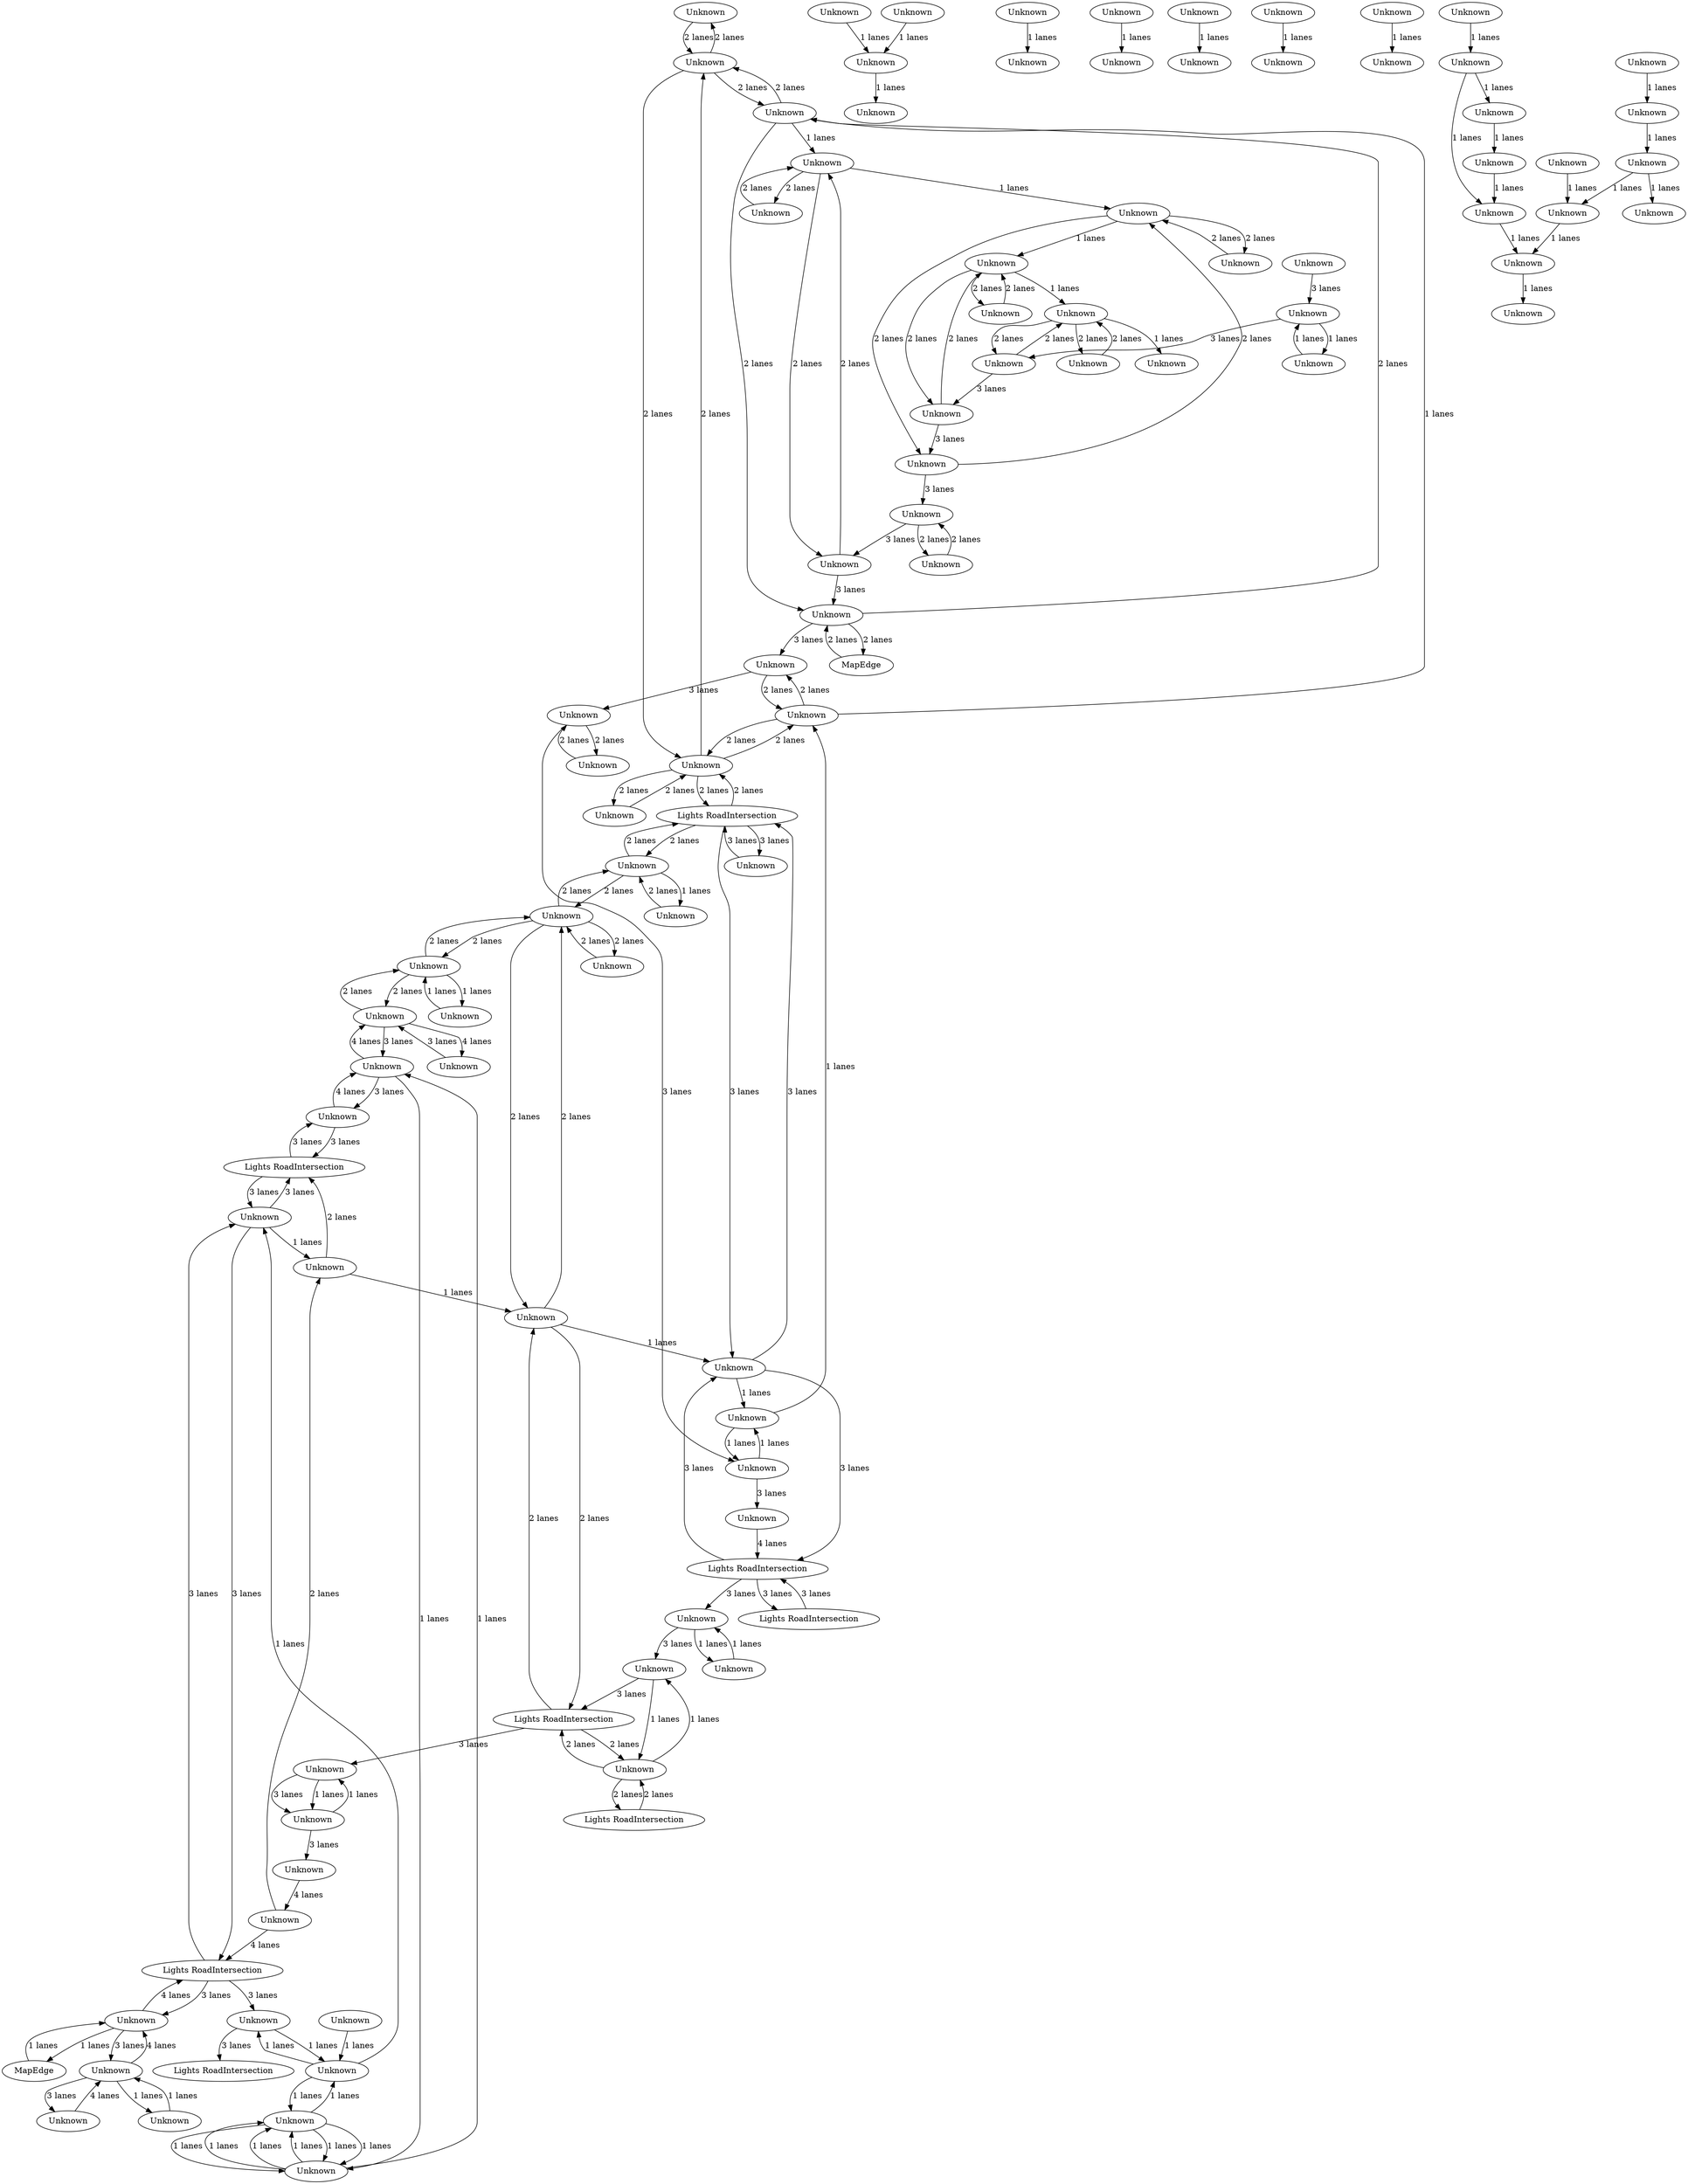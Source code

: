 digraph {
    0 [ label = "Unknown" ]
    1 [ label = "Unknown" ]
    2 [ label = "Unknown" ]
    3 [ label = "Unknown" ]
    4 [ label = "Unknown" ]
    5 [ label = "Unknown" ]
    6 [ label = "Unknown" ]
    7 [ label = "Unknown" ]
    8 [ label = "Unknown" ]
    9 [ label = "Unknown" ]
    10 [ label = "Unknown" ]
    11 [ label = "Unknown" ]
    12 [ label = "Unknown" ]
    13 [ label = "Unknown" ]
    14 [ label = "Unknown" ]
    15 [ label = "Unknown" ]
    16 [ label = "Unknown" ]
    17 [ label = "Unknown" ]
    18 [ label = "Unknown" ]
    19 [ label = "Unknown" ]
    20 [ label = "Unknown" ]
    21 [ label = "Unknown" ]
    22 [ label = "Unknown" ]
    23 [ label = "Unknown" ]
    24 [ label = "Unknown" ]
    25 [ label = "Lights RoadIntersection" ]
    26 [ label = "Unknown" ]
    27 [ label = "Unknown" ]
    28 [ label = "Unknown" ]
    29 [ label = "Unknown" ]
    30 [ label = "Unknown" ]
    31 [ label = "Unknown" ]
    32 [ label = "Unknown" ]
    33 [ label = "Unknown" ]
    34 [ label = "Unknown" ]
    35 [ label = "Unknown" ]
    36 [ label = "Unknown" ]
    37 [ label = "Unknown" ]
    38 [ label = "Unknown" ]
    39 [ label = "Unknown" ]
    40 [ label = "Unknown" ]
    41 [ label = "Unknown" ]
    42 [ label = "Unknown" ]
    43 [ label = "Unknown" ]
    44 [ label = "Unknown" ]
    45 [ label = "Unknown" ]
    46 [ label = "Lights RoadIntersection" ]
    47 [ label = "Lights RoadIntersection" ]
    48 [ label = "Unknown" ]
    49 [ label = "Unknown" ]
    50 [ label = "Unknown" ]
    51 [ label = "Unknown" ]
    52 [ label = "Lights RoadIntersection" ]
    53 [ label = "Unknown" ]
    54 [ label = "Unknown" ]
    55 [ label = "Unknown" ]
    56 [ label = "Unknown" ]
    57 [ label = "Unknown" ]
    58 [ label = "Unknown" ]
    59 [ label = "Unknown" ]
    60 [ label = "Unknown" ]
    61 [ label = "Unknown" ]
    62 [ label = "Unknown" ]
    63 [ label = "Unknown" ]
    64 [ label = "Unknown" ]
    65 [ label = "Unknown" ]
    66 [ label = "Unknown" ]
    67 [ label = "Unknown" ]
    68 [ label = "Unknown" ]
    69 [ label = "Lights RoadIntersection" ]
    70 [ label = "Unknown" ]
    71 [ label = "Unknown" ]
    72 [ label = "Lights RoadIntersection" ]
    73 [ label = "Unknown" ]
    74 [ label = "Unknown" ]
    75 [ label = "Unknown" ]
    76 [ label = "Unknown" ]
    77 [ label = "Unknown" ]
    78 [ label = "Unknown" ]
    79 [ label = "Unknown" ]
    80 [ label = "Unknown" ]
    81 [ label = "Unknown" ]
    82 [ label = "Unknown" ]
    83 [ label = "Unknown" ]
    84 [ label = "Unknown" ]
    85 [ label = "MapEdge" ]
    86 [ label = "Unknown" ]
    87 [ label = "Unknown" ]
    88 [ label = "Unknown" ]
    89 [ label = "Unknown" ]
    90 [ label = "Unknown" ]
    91 [ label = "Unknown" ]
    92 [ label = "Lights RoadIntersection" ]
    93 [ label = "Lights RoadIntersection" ]
    94 [ label = "Unknown" ]
    95 [ label = "Unknown" ]
    96 [ label = "Unknown" ]
    97 [ label = "MapEdge" ]
    98 [ label = "Unknown" ]
    99 [ label = "Unknown" ]
    7 -> 98 [ label = "2 lanes" ]
    98 -> 7 [ label = "1 lanes" ]
    2 -> 64 [ label = "2 lanes" ]
    64 -> 2 [ label = "2 lanes" ]
    64 -> 83 [ label = "2 lanes" ]
    83 -> 64 [ label = "2 lanes" ]
    3 -> 65 [ label = "2 lanes" ]
    65 -> 3 [ label = "2 lanes" ]
    65 -> 78 [ label = "2 lanes" ]
    78 -> 65 [ label = "2 lanes" ]
    5 -> 62 [ label = "2 lanes" ]
    62 -> 5 [ label = "2 lanes" ]
    62 -> 81 [ label = "2 lanes" ]
    81 -> 62 [ label = "2 lanes" ]
    80 -> 96 [ label = "2 lanes" ]
    96 -> 80 [ label = "2 lanes" ]
    24 -> 27 [ label = "2 lanes" ]
    27 -> 24 [ label = "2 lanes" ]
    27 -> 99 [ label = "2 lanes" ]
    99 -> 27 [ label = "2 lanes" ]
    0 -> 26 [ label = "2 lanes" ]
    26 -> 0 [ label = "2 lanes" ]
    26 -> 61 [ label = "2 lanes" ]
    61 -> 26 [ label = "2 lanes" ]
    61 -> 76 [ label = "2 lanes" ]
    76 -> 61 [ label = "2 lanes" ]
    76 -> 97 [ label = "2 lanes" ]
    97 -> 76 [ label = "2 lanes" ]
    82 -> 94 [ label = "1 lanes" ]
    94 -> 82 [ label = "1 lanes" ]
    85 -> 87 [ label = "1 lanes" ]
    87 -> 85 [ label = "1 lanes" ]
    27 -> 11 [ label = "1 lanes" ]
    11 -> 27 [ label = "1 lanes" ]
    98 -> 25 [ label = "2 lanes" ]
    25 -> 98 [ label = "2 lanes" ]
    25 -> 23 [ label = "2 lanes" ]
    23 -> 25 [ label = "2 lanes" ]
    23 -> 26 [ label = "2 lanes" ]
    26 -> 23 [ label = "2 lanes" ]
    10 -> 23 [ label = "2 lanes" ]
    23 -> 10 [ label = "2 lanes" ]
    23 -> 58 [ label = "2 lanes" ]
    58 -> 23 [ label = "2 lanes" ]
    58 -> 77 [ label = "2 lanes" ]
    77 -> 58 [ label = "2 lanes" ]
    4 -> 63 [ label = "2 lanes" ]
    63 -> 4 [ label = "2 lanes" ]
    63 -> 79 [ label = "2 lanes" ]
    79 -> 63 [ label = "2 lanes" ]
    50 -> 54 [ label = "1 lanes" ]
    48 -> 50 [ label = "1 lanes" ]
    87 -> 88 [ label = "3 lanes" ]
    88 -> 87 [ label = "4 lanes" ]
    88 -> 89 [ label = "3 lanes" ]
    89 -> 88 [ label = "4 lanes" ]
    1 -> 25 [ label = "3 lanes" ]
    25 -> 1 [ label = "3 lanes" ]
    25 -> 56 [ label = "3 lanes" ]
    56 -> 25 [ label = "3 lanes" ]
    56 -> 72 [ label = "3 lanes" ]
    72 -> 56 [ label = "3 lanes" ]
    49 -> 47 [ label = "3 lanes" ]
    33 -> 31 [ label = "1 lanes" ]
    34 -> 33 [ label = "1 lanes" ]
    35 -> 34 [ label = "1 lanes" ]
    36 -> 35 [ label = "1 lanes" ]
    84 -> 82 [ label = "3 lanes" ]
    82 -> 81 [ label = "3 lanes" ]
    81 -> 78 [ label = "3 lanes" ]
    78 -> 83 [ label = "3 lanes" ]
    83 -> 80 [ label = "3 lanes" ]
    80 -> 79 [ label = "3 lanes" ]
    79 -> 76 [ label = "3 lanes" ]
    76 -> 77 [ label = "3 lanes" ]
    77 -> 75 [ label = "3 lanes" ]
    75 -> 74 [ label = "3 lanes" ]
    74 -> 73 [ label = "3 lanes" ]
    60 -> 59 [ label = "4 lanes" ]
    59 -> 52 [ label = "4 lanes" ]
    73 -> 72 [ label = "4 lanes" ]
    72 -> 71 [ label = "3 lanes" ]
    71 -> 70 [ label = "3 lanes" ]
    70 -> 69 [ label = "3 lanes" ]
    69 -> 68 [ label = "3 lanes" ]
    68 -> 67 [ label = "3 lanes" ]
    67 -> 60 [ label = "3 lanes" ]
    52 -> 49 [ label = "3 lanes" ]
    14 -> 8 [ label = "1 lanes" ]
    15 -> 14 [ label = "1 lanes" ]
    59 -> 53 [ label = "2 lanes" ]
    53 -> 46 [ label = "2 lanes" ]
    17 -> 18 [ label = "1 lanes" ]
    22 -> 20 [ label = "1 lanes" ]
    29 -> 28 [ label = "1 lanes" ]
    21 -> 19 [ label = "1 lanes" ]
    74 -> 57 [ label = "1 lanes" ]
    57 -> 74 [ label = "1 lanes" ]
    86 -> 70 [ label = "1 lanes" ]
    70 -> 86 [ label = "1 lanes" ]
    67 -> 68 [ label = "1 lanes" ]
    68 -> 67 [ label = "1 lanes" ]
    69 -> 86 [ label = "2 lanes" ]
    86 -> 69 [ label = "2 lanes" ]
    86 -> 92 [ label = "2 lanes" ]
    92 -> 86 [ label = "2 lanes" ]
    75 -> 95 [ label = "2 lanes" ]
    95 -> 75 [ label = "2 lanes" ]
    93 -> 72 [ label = "3 lanes" ]
    72 -> 93 [ label = "3 lanes" ]
    52 -> 87 [ label = "3 lanes" ]
    87 -> 52 [ label = "4 lanes" ]
    37 -> 36 [ label = "1 lanes" ]
    39 -> 37 [ label = "1 lanes" ]
    44 -> 48 [ label = "1 lanes" ]
    37 -> 34 [ label = "1 lanes" ]
    42 -> 40 [ label = "1 lanes" ]
    40 -> 33 [ label = "1 lanes" ]
    50 -> 40 [ label = "1 lanes" ]
    38 -> 46 [ label = "3 lanes" ]
    46 -> 38 [ label = "3 lanes" ]
    16 -> 13 [ label = "1 lanes" ]
    12 -> 24 [ label = "3 lanes" ]
    24 -> 12 [ label = "4 lanes" ]
    24 -> 30 [ label = "3 lanes" ]
    30 -> 24 [ label = "4 lanes" ]
    30 -> 38 [ label = "3 lanes" ]
    38 -> 30 [ label = "4 lanes" ]
    62 -> 66 [ label = "1 lanes" ]
    65 -> 62 [ label = "1 lanes" ]
    64 -> 65 [ label = "1 lanes" ]
    63 -> 64 [ label = "1 lanes" ]
    61 -> 63 [ label = "1 lanes" ]
    58 -> 61 [ label = "1 lanes" ]
    57 -> 58 [ label = "1 lanes" ]
    56 -> 57 [ label = "1 lanes" ]
    55 -> 56 [ label = "1 lanes" ]
    53 -> 55 [ label = "1 lanes" ]
    51 -> 53 [ label = "1 lanes" ]
    45 -> 51 [ label = "1 lanes" ]
    43 -> 45 [ label = "1 lanes" ]
    46 -> 51 [ label = "3 lanes" ]
    51 -> 46 [ label = "3 lanes" ]
    51 -> 52 [ label = "3 lanes" ]
    52 -> 51 [ label = "3 lanes" ]
    71 -> 90 [ label = "1 lanes" ]
    90 -> 71 [ label = "1 lanes" ]
    6 -> 14 [ label = "1 lanes" ]
    30 -> 32 [ label = "1 lanes" ]
    32 -> 30 [ label = "1 lanes" ]
    32 -> 41 [ label = "1 lanes" ]
    41 -> 32 [ label = "1 lanes" ]
    32 -> 41 [ label = "1 lanes" ]
    41 -> 32 [ label = "1 lanes" ]
    41 -> 45 [ label = "1 lanes" ]
    45 -> 41 [ label = "1 lanes" ]
    45 -> 49 [ label = "1 lanes" ]
    49 -> 45 [ label = "1 lanes" ]
    32 -> 41 [ label = "1 lanes" ]
    41 -> 32 [ label = "1 lanes" ]
    99 -> 55 [ label = "2 lanes" ]
    55 -> 99 [ label = "2 lanes" ]
    55 -> 69 [ label = "2 lanes" ]
    69 -> 55 [ label = "2 lanes" ]
    99 -> 98 [ label = "2 lanes" ]
    98 -> 99 [ label = "2 lanes" ]
    9 -> 99 [ label = "2 lanes" ]
    99 -> 9 [ label = "2 lanes" ]
    88 -> 91 [ label = "1 lanes" ]
    91 -> 88 [ label = "1 lanes" ]
}
